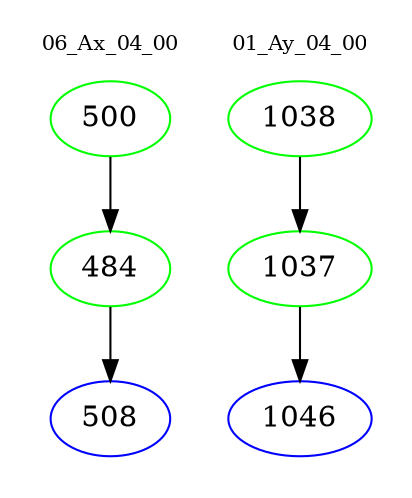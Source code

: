 digraph{
subgraph cluster_0 {
color = white
label = "06_Ax_04_00";
fontsize=10;
T0_500 [label="500", color="green"]
T0_500 -> T0_484 [color="black"]
T0_484 [label="484", color="green"]
T0_484 -> T0_508 [color="black"]
T0_508 [label="508", color="blue"]
}
subgraph cluster_1 {
color = white
label = "01_Ay_04_00";
fontsize=10;
T1_1038 [label="1038", color="green"]
T1_1038 -> T1_1037 [color="black"]
T1_1037 [label="1037", color="green"]
T1_1037 -> T1_1046 [color="black"]
T1_1046 [label="1046", color="blue"]
}
}
